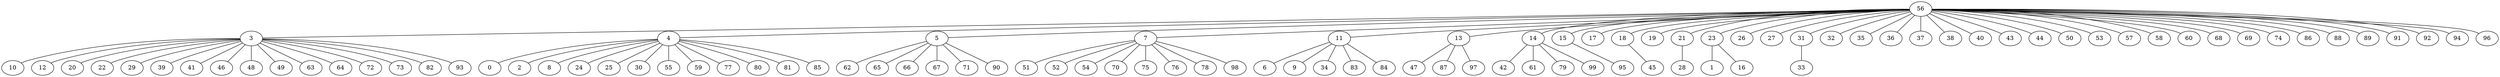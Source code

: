 graph X {
56 -- 3;
56 -- 4;
56 -- 5;
56 -- 7;
56 -- 11;
56 -- 13;
56 -- 14;
56 -- 15;
56 -- 17;
56 -- 18;
56 -- 19;
56 -- 21;
56 -- 23;
56 -- 26;
56 -- 27;
56 -- 31;
56 -- 32;
56 -- 35;
56 -- 36;
56 -- 37;
56 -- 38;
56 -- 40;
56 -- 43;
56 -- 44;
56 -- 50;
56 -- 53;
56 -- 57;
56 -- 58;
56 -- 60;
56 -- 68;
56 -- 69;
56 -- 74;
56 -- 86;
56 -- 88;
56 -- 89;
56 -- 91;
56 -- 92;
56 -- 94;
56 -- 96;
3 -- 10;
3 -- 12;
3 -- 20;
3 -- 22;
3 -- 29;
3 -- 39;
3 -- 41;
3 -- 46;
3 -- 48;
3 -- 49;
3 -- 63;
3 -- 64;
3 -- 72;
3 -- 73;
3 -- 82;
3 -- 93;
4 -- 0;
4 -- 2;
4 -- 8;
4 -- 24;
4 -- 25;
4 -- 30;
4 -- 55;
4 -- 59;
4 -- 77;
4 -- 80;
4 -- 81;
4 -- 85;
5 -- 62;
5 -- 65;
5 -- 66;
5 -- 67;
5 -- 71;
5 -- 90;
7 -- 51;
7 -- 52;
7 -- 54;
7 -- 70;
7 -- 75;
7 -- 76;
7 -- 78;
7 -- 98;
11 -- 6;
11 -- 9;
11 -- 34;
11 -- 83;
11 -- 84;
13 -- 47;
13 -- 87;
13 -- 97;
14 -- 42;
14 -- 61;
14 -- 79;
14 -- 99;
15 -- 95;
18 -- 45;
21 -- 28;
23 -- 1;
23 -- 16;
31 -- 33;
}
